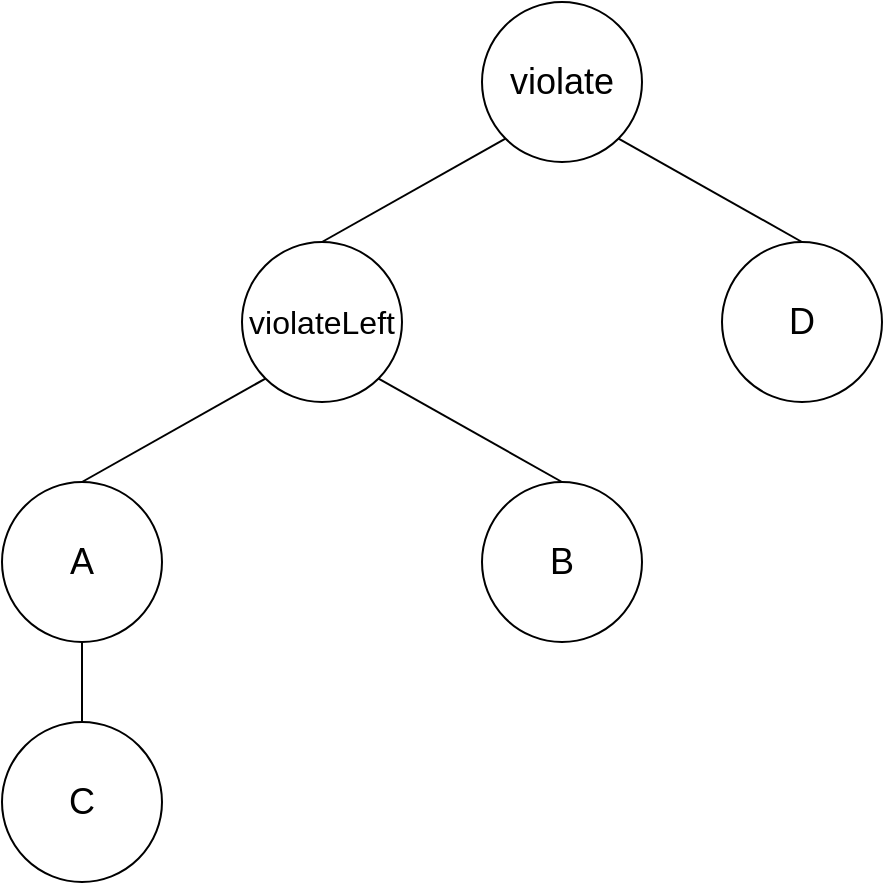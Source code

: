 <mxfile version="12.9.13" type="device"><diagram id="8IpFMUCL9Vu6PcrcBsRd" name="Page-1"><mxGraphModel dx="813" dy="470" grid="1" gridSize="10" guides="1" tooltips="1" connect="1" arrows="1" fold="1" page="1" pageScale="1" pageWidth="827" pageHeight="1169" math="0" shadow="0"><root><mxCell id="0"/><mxCell id="1" parent="0"/><mxCell id="imBBIFtphPk_kUNq9mTZ-1" value="&lt;font style=&quot;font-size: 18px&quot;&gt;violate&lt;/font&gt;" style="ellipse;whiteSpace=wrap;html=1;aspect=fixed;" vertex="1" parent="1"><mxGeometry x="400" y="160" width="80" height="80" as="geometry"/></mxCell><mxCell id="imBBIFtphPk_kUNq9mTZ-4" value="&lt;font style=&quot;font-size: 16px&quot;&gt;violateLeft&lt;/font&gt;" style="ellipse;whiteSpace=wrap;html=1;aspect=fixed;" vertex="1" parent="1"><mxGeometry x="280" y="280" width="80" height="80" as="geometry"/></mxCell><mxCell id="imBBIFtphPk_kUNq9mTZ-5" value="&lt;font style=&quot;font-size: 18px&quot;&gt;D&lt;/font&gt;" style="ellipse;whiteSpace=wrap;html=1;aspect=fixed;" vertex="1" parent="1"><mxGeometry x="520" y="280" width="80" height="80" as="geometry"/></mxCell><mxCell id="imBBIFtphPk_kUNq9mTZ-6" value="&lt;font style=&quot;font-size: 18px&quot;&gt;A&lt;/font&gt;" style="ellipse;whiteSpace=wrap;html=1;aspect=fixed;" vertex="1" parent="1"><mxGeometry x="160" y="400" width="80" height="80" as="geometry"/></mxCell><mxCell id="imBBIFtphPk_kUNq9mTZ-7" value="&lt;font style=&quot;font-size: 18px&quot;&gt;B&lt;/font&gt;" style="ellipse;whiteSpace=wrap;html=1;aspect=fixed;" vertex="1" parent="1"><mxGeometry x="400" y="400" width="80" height="80" as="geometry"/></mxCell><mxCell id="imBBIFtphPk_kUNq9mTZ-8" value="&lt;font style=&quot;font-size: 18px&quot;&gt;C&lt;/font&gt;" style="ellipse;whiteSpace=wrap;html=1;aspect=fixed;" vertex="1" parent="1"><mxGeometry x="160" y="520" width="80" height="80" as="geometry"/></mxCell><mxCell id="imBBIFtphPk_kUNq9mTZ-9" value="" style="endArrow=none;html=1;entryX=0;entryY=1;entryDx=0;entryDy=0;exitX=0.5;exitY=0;exitDx=0;exitDy=0;" edge="1" parent="1" source="imBBIFtphPk_kUNq9mTZ-4" target="imBBIFtphPk_kUNq9mTZ-1"><mxGeometry width="50" height="50" relative="1" as="geometry"><mxPoint x="340" y="270" as="sourcePoint"/><mxPoint x="390" y="220" as="targetPoint"/></mxGeometry></mxCell><mxCell id="imBBIFtphPk_kUNq9mTZ-10" value="" style="endArrow=none;html=1;entryX=1;entryY=1;entryDx=0;entryDy=0;exitX=0.5;exitY=0;exitDx=0;exitDy=0;" edge="1" parent="1" source="imBBIFtphPk_kUNq9mTZ-5" target="imBBIFtphPk_kUNq9mTZ-1"><mxGeometry width="50" height="50" relative="1" as="geometry"><mxPoint x="370" y="340" as="sourcePoint"/><mxPoint x="420" y="290" as="targetPoint"/></mxGeometry></mxCell><mxCell id="imBBIFtphPk_kUNq9mTZ-11" value="" style="endArrow=none;html=1;entryX=0;entryY=1;entryDx=0;entryDy=0;exitX=0.5;exitY=0;exitDx=0;exitDy=0;" edge="1" parent="1" source="imBBIFtphPk_kUNq9mTZ-6" target="imBBIFtphPk_kUNq9mTZ-4"><mxGeometry width="50" height="50" relative="1" as="geometry"><mxPoint x="370" y="370" as="sourcePoint"/><mxPoint x="420" y="320" as="targetPoint"/></mxGeometry></mxCell><mxCell id="imBBIFtphPk_kUNq9mTZ-12" value="" style="endArrow=none;html=1;entryX=1;entryY=1;entryDx=0;entryDy=0;exitX=0.5;exitY=0;exitDx=0;exitDy=0;" edge="1" parent="1" source="imBBIFtphPk_kUNq9mTZ-7" target="imBBIFtphPk_kUNq9mTZ-4"><mxGeometry width="50" height="50" relative="1" as="geometry"><mxPoint x="370" y="430" as="sourcePoint"/><mxPoint x="420" y="380" as="targetPoint"/></mxGeometry></mxCell><mxCell id="imBBIFtphPk_kUNq9mTZ-14" value="" style="endArrow=none;html=1;exitX=0.5;exitY=1;exitDx=0;exitDy=0;entryX=0.5;entryY=0;entryDx=0;entryDy=0;" edge="1" parent="1" source="imBBIFtphPk_kUNq9mTZ-6" target="imBBIFtphPk_kUNq9mTZ-8"><mxGeometry width="50" height="50" relative="1" as="geometry"><mxPoint x="370" y="500" as="sourcePoint"/><mxPoint x="420" y="450" as="targetPoint"/></mxGeometry></mxCell></root></mxGraphModel></diagram></mxfile>